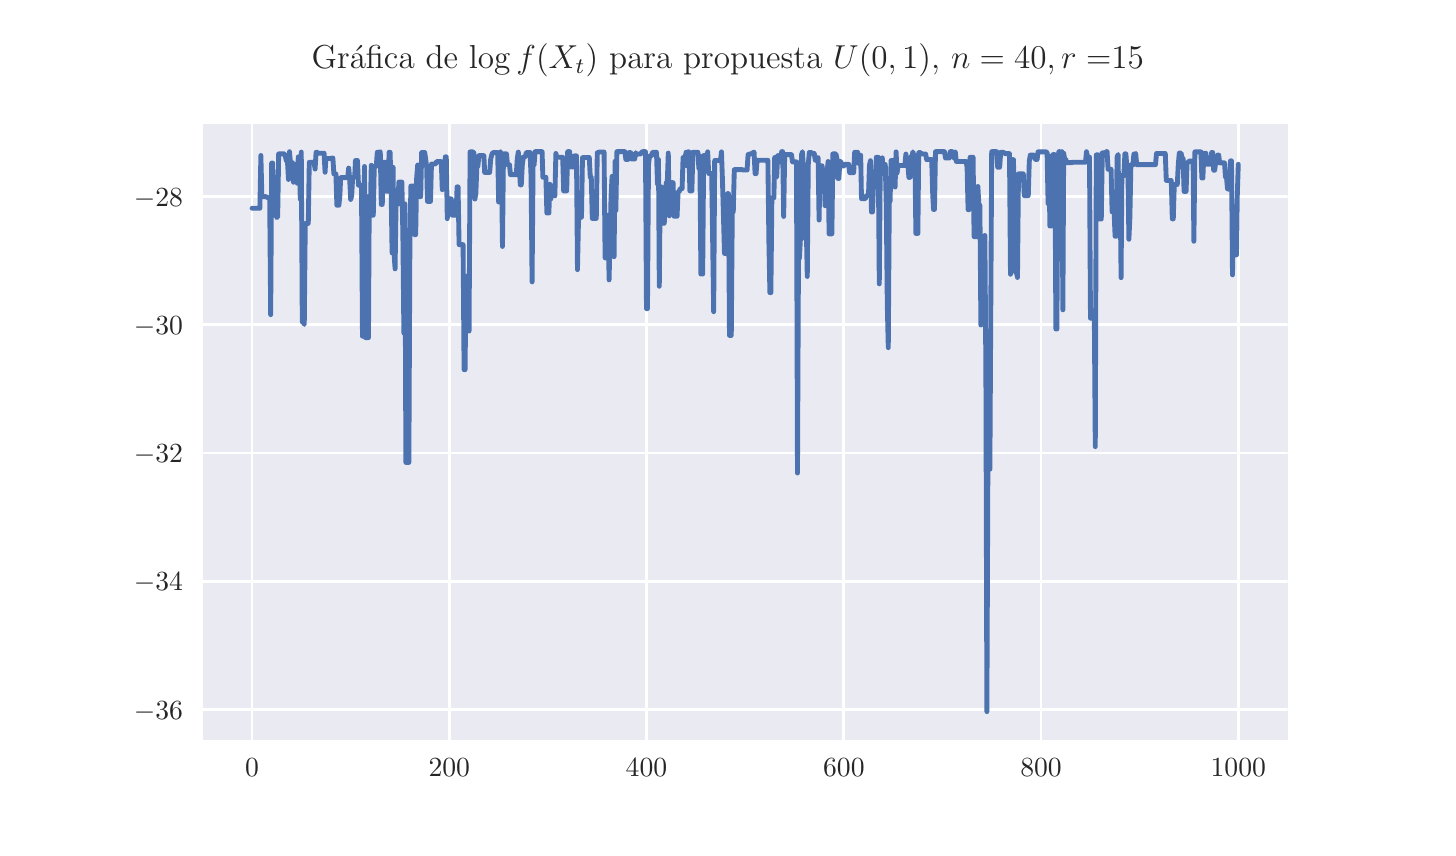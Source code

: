 \begingroup%
\makeatletter%
\begin{pgfpicture}%
\pgfpathrectangle{\pgfpointorigin}{\pgfqpoint{7.0in}{4.0in}}%
\pgfusepath{use as bounding box, clip}%
\begin{pgfscope}%
\pgfsetbuttcap%
\pgfsetmiterjoin%
\definecolor{currentfill}{rgb}{1.0,1.0,1.0}%
\pgfsetfillcolor{currentfill}%
\pgfsetlinewidth{0.0pt}%
\definecolor{currentstroke}{rgb}{1.0,1.0,1.0}%
\pgfsetstrokecolor{currentstroke}%
\pgfsetdash{}{0pt}%
\pgfpathmoveto{\pgfqpoint{0.0in}{0.0in}}%
\pgfpathlineto{\pgfqpoint{7.0in}{0.0in}}%
\pgfpathlineto{\pgfqpoint{7.0in}{4.0in}}%
\pgfpathlineto{\pgfqpoint{0.0in}{4.0in}}%
\pgfpathlineto{\pgfqpoint{0.0in}{0.0in}}%
\pgfpathclose%
\pgfusepath{fill}%
\end{pgfscope}%
\begin{pgfscope}%
\pgfsetbuttcap%
\pgfsetmiterjoin%
\definecolor{currentfill}{rgb}{0.918,0.918,0.949}%
\pgfsetfillcolor{currentfill}%
\pgfsetlinewidth{0.0pt}%
\definecolor{currentstroke}{rgb}{0.0,0.0,0.0}%
\pgfsetstrokecolor{currentstroke}%
\pgfsetstrokeopacity{0.0}%
\pgfsetdash{}{0pt}%
\pgfpathmoveto{\pgfqpoint{0.875in}{0.44in}}%
\pgfpathlineto{\pgfqpoint{6.3in}{0.44in}}%
\pgfpathlineto{\pgfqpoint{6.3in}{3.52in}}%
\pgfpathlineto{\pgfqpoint{0.875in}{3.52in}}%
\pgfpathlineto{\pgfqpoint{0.875in}{0.44in}}%
\pgfpathclose%
\pgfusepath{fill}%
\end{pgfscope}%
\begin{pgfscope}%
\pgfpathrectangle{\pgfqpoint{0.875in}{0.44in}}{\pgfqpoint{5.425in}{3.08in}}%
\pgfusepath{clip}%
\pgfsetroundcap%
\pgfsetroundjoin%
\pgfsetlinewidth{1.004pt}%
\definecolor{currentstroke}{rgb}{1.0,1.0,1.0}%
\pgfsetstrokecolor{currentstroke}%
\pgfsetdash{}{0pt}%
\pgfpathmoveto{\pgfqpoint{1.122in}{0.44in}}%
\pgfpathlineto{\pgfqpoint{1.122in}{3.52in}}%
\pgfusepath{stroke}%
\end{pgfscope}%
\begin{pgfscope}%
\definecolor{textcolor}{rgb}{0.15,0.15,0.15}%
\pgfsetstrokecolor{textcolor}%
\pgfsetfillcolor{textcolor}%
\pgftext[x=1.122in,y=0.343in,,top]{\color{textcolor}\rmfamily\fontsize{10.0}{12.0}\selectfont \(\displaystyle {0}\)}%
\end{pgfscope}%
\begin{pgfscope}%
\pgfpathrectangle{\pgfqpoint{0.875in}{0.44in}}{\pgfqpoint{5.425in}{3.08in}}%
\pgfusepath{clip}%
\pgfsetroundcap%
\pgfsetroundjoin%
\pgfsetlinewidth{1.004pt}%
\definecolor{currentstroke}{rgb}{1.0,1.0,1.0}%
\pgfsetstrokecolor{currentstroke}%
\pgfsetdash{}{0pt}%
\pgfpathmoveto{\pgfqpoint{2.108in}{0.44in}}%
\pgfpathlineto{\pgfqpoint{2.108in}{3.52in}}%
\pgfusepath{stroke}%
\end{pgfscope}%
\begin{pgfscope}%
\definecolor{textcolor}{rgb}{0.15,0.15,0.15}%
\pgfsetstrokecolor{textcolor}%
\pgfsetfillcolor{textcolor}%
\pgftext[x=2.108in,y=0.343in,,top]{\color{textcolor}\rmfamily\fontsize{10.0}{12.0}\selectfont \(\displaystyle {200}\)}%
\end{pgfscope}%
\begin{pgfscope}%
\pgfpathrectangle{\pgfqpoint{0.875in}{0.44in}}{\pgfqpoint{5.425in}{3.08in}}%
\pgfusepath{clip}%
\pgfsetroundcap%
\pgfsetroundjoin%
\pgfsetlinewidth{1.004pt}%
\definecolor{currentstroke}{rgb}{1.0,1.0,1.0}%
\pgfsetstrokecolor{currentstroke}%
\pgfsetdash{}{0pt}%
\pgfpathmoveto{\pgfqpoint{3.094in}{0.44in}}%
\pgfpathlineto{\pgfqpoint{3.094in}{3.52in}}%
\pgfusepath{stroke}%
\end{pgfscope}%
\begin{pgfscope}%
\definecolor{textcolor}{rgb}{0.15,0.15,0.15}%
\pgfsetstrokecolor{textcolor}%
\pgfsetfillcolor{textcolor}%
\pgftext[x=3.094in,y=0.343in,,top]{\color{textcolor}\rmfamily\fontsize{10.0}{12.0}\selectfont \(\displaystyle {400}\)}%
\end{pgfscope}%
\begin{pgfscope}%
\pgfpathrectangle{\pgfqpoint{0.875in}{0.44in}}{\pgfqpoint{5.425in}{3.08in}}%
\pgfusepath{clip}%
\pgfsetroundcap%
\pgfsetroundjoin%
\pgfsetlinewidth{1.004pt}%
\definecolor{currentstroke}{rgb}{1.0,1.0,1.0}%
\pgfsetstrokecolor{currentstroke}%
\pgfsetdash{}{0pt}%
\pgfpathmoveto{\pgfqpoint{4.081in}{0.44in}}%
\pgfpathlineto{\pgfqpoint{4.081in}{3.52in}}%
\pgfusepath{stroke}%
\end{pgfscope}%
\begin{pgfscope}%
\definecolor{textcolor}{rgb}{0.15,0.15,0.15}%
\pgfsetstrokecolor{textcolor}%
\pgfsetfillcolor{textcolor}%
\pgftext[x=4.081in,y=0.343in,,top]{\color{textcolor}\rmfamily\fontsize{10.0}{12.0}\selectfont \(\displaystyle {600}\)}%
\end{pgfscope}%
\begin{pgfscope}%
\pgfpathrectangle{\pgfqpoint{0.875in}{0.44in}}{\pgfqpoint{5.425in}{3.08in}}%
\pgfusepath{clip}%
\pgfsetroundcap%
\pgfsetroundjoin%
\pgfsetlinewidth{1.004pt}%
\definecolor{currentstroke}{rgb}{1.0,1.0,1.0}%
\pgfsetstrokecolor{currentstroke}%
\pgfsetdash{}{0pt}%
\pgfpathmoveto{\pgfqpoint{5.067in}{0.44in}}%
\pgfpathlineto{\pgfqpoint{5.067in}{3.52in}}%
\pgfusepath{stroke}%
\end{pgfscope}%
\begin{pgfscope}%
\definecolor{textcolor}{rgb}{0.15,0.15,0.15}%
\pgfsetstrokecolor{textcolor}%
\pgfsetfillcolor{textcolor}%
\pgftext[x=5.067in,y=0.343in,,top]{\color{textcolor}\rmfamily\fontsize{10.0}{12.0}\selectfont \(\displaystyle {800}\)}%
\end{pgfscope}%
\begin{pgfscope}%
\pgfpathrectangle{\pgfqpoint{0.875in}{0.44in}}{\pgfqpoint{5.425in}{3.08in}}%
\pgfusepath{clip}%
\pgfsetroundcap%
\pgfsetroundjoin%
\pgfsetlinewidth{1.004pt}%
\definecolor{currentstroke}{rgb}{1.0,1.0,1.0}%
\pgfsetstrokecolor{currentstroke}%
\pgfsetdash{}{0pt}%
\pgfpathmoveto{\pgfqpoint{6.053in}{0.44in}}%
\pgfpathlineto{\pgfqpoint{6.053in}{3.52in}}%
\pgfusepath{stroke}%
\end{pgfscope}%
\begin{pgfscope}%
\definecolor{textcolor}{rgb}{0.15,0.15,0.15}%
\pgfsetstrokecolor{textcolor}%
\pgfsetfillcolor{textcolor}%
\pgftext[x=6.053in,y=0.343in,,top]{\color{textcolor}\rmfamily\fontsize{10.0}{12.0}\selectfont \(\displaystyle {1000}\)}%
\end{pgfscope}%
\begin{pgfscope}%
\pgfpathrectangle{\pgfqpoint{0.875in}{0.44in}}{\pgfqpoint{5.425in}{3.08in}}%
\pgfusepath{clip}%
\pgfsetroundcap%
\pgfsetroundjoin%
\pgfsetlinewidth{1.004pt}%
\definecolor{currentstroke}{rgb}{1.0,1.0,1.0}%
\pgfsetstrokecolor{currentstroke}%
\pgfsetdash{}{0pt}%
\pgfpathmoveto{\pgfqpoint{0.875in}{0.591in}}%
\pgfpathlineto{\pgfqpoint{6.3in}{0.591in}}%
\pgfusepath{stroke}%
\end{pgfscope}%
\begin{pgfscope}%
\definecolor{textcolor}{rgb}{0.15,0.15,0.15}%
\pgfsetstrokecolor{textcolor}%
\pgfsetfillcolor{textcolor}%
\pgftext[x=0.531in, y=0.542in, left, base]{\color{textcolor}\rmfamily\fontsize{10.0}{12.0}\selectfont \(\displaystyle {\ensuremath{-}36}\)}%
\end{pgfscope}%
\begin{pgfscope}%
\pgfpathrectangle{\pgfqpoint{0.875in}{0.44in}}{\pgfqpoint{5.425in}{3.08in}}%
\pgfusepath{clip}%
\pgfsetroundcap%
\pgfsetroundjoin%
\pgfsetlinewidth{1.004pt}%
\definecolor{currentstroke}{rgb}{1.0,1.0,1.0}%
\pgfsetstrokecolor{currentstroke}%
\pgfsetdash{}{0pt}%
\pgfpathmoveto{\pgfqpoint{0.875in}{1.232in}}%
\pgfpathlineto{\pgfqpoint{6.3in}{1.232in}}%
\pgfusepath{stroke}%
\end{pgfscope}%
\begin{pgfscope}%
\definecolor{textcolor}{rgb}{0.15,0.15,0.15}%
\pgfsetstrokecolor{textcolor}%
\pgfsetfillcolor{textcolor}%
\pgftext[x=0.531in, y=1.184in, left, base]{\color{textcolor}\rmfamily\fontsize{10.0}{12.0}\selectfont \(\displaystyle {\ensuremath{-}34}\)}%
\end{pgfscope}%
\begin{pgfscope}%
\pgfpathrectangle{\pgfqpoint{0.875in}{0.44in}}{\pgfqpoint{5.425in}{3.08in}}%
\pgfusepath{clip}%
\pgfsetroundcap%
\pgfsetroundjoin%
\pgfsetlinewidth{1.004pt}%
\definecolor{currentstroke}{rgb}{1.0,1.0,1.0}%
\pgfsetstrokecolor{currentstroke}%
\pgfsetdash{}{0pt}%
\pgfpathmoveto{\pgfqpoint{0.875in}{1.873in}}%
\pgfpathlineto{\pgfqpoint{6.3in}{1.873in}}%
\pgfusepath{stroke}%
\end{pgfscope}%
\begin{pgfscope}%
\definecolor{textcolor}{rgb}{0.15,0.15,0.15}%
\pgfsetstrokecolor{textcolor}%
\pgfsetfillcolor{textcolor}%
\pgftext[x=0.531in, y=1.825in, left, base]{\color{textcolor}\rmfamily\fontsize{10.0}{12.0}\selectfont \(\displaystyle {\ensuremath{-}32}\)}%
\end{pgfscope}%
\begin{pgfscope}%
\pgfpathrectangle{\pgfqpoint{0.875in}{0.44in}}{\pgfqpoint{5.425in}{3.08in}}%
\pgfusepath{clip}%
\pgfsetroundcap%
\pgfsetroundjoin%
\pgfsetlinewidth{1.004pt}%
\definecolor{currentstroke}{rgb}{1.0,1.0,1.0}%
\pgfsetstrokecolor{currentstroke}%
\pgfsetdash{}{0pt}%
\pgfpathmoveto{\pgfqpoint{0.875in}{2.514in}}%
\pgfpathlineto{\pgfqpoint{6.3in}{2.514in}}%
\pgfusepath{stroke}%
\end{pgfscope}%
\begin{pgfscope}%
\definecolor{textcolor}{rgb}{0.15,0.15,0.15}%
\pgfsetstrokecolor{textcolor}%
\pgfsetfillcolor{textcolor}%
\pgftext[x=0.531in, y=2.466in, left, base]{\color{textcolor}\rmfamily\fontsize{10.0}{12.0}\selectfont \(\displaystyle {\ensuremath{-}30}\)}%
\end{pgfscope}%
\begin{pgfscope}%
\pgfpathrectangle{\pgfqpoint{0.875in}{0.44in}}{\pgfqpoint{5.425in}{3.08in}}%
\pgfusepath{clip}%
\pgfsetroundcap%
\pgfsetroundjoin%
\pgfsetlinewidth{1.004pt}%
\definecolor{currentstroke}{rgb}{1.0,1.0,1.0}%
\pgfsetstrokecolor{currentstroke}%
\pgfsetdash{}{0pt}%
\pgfpathmoveto{\pgfqpoint{0.875in}{3.156in}}%
\pgfpathlineto{\pgfqpoint{6.3in}{3.156in}}%
\pgfusepath{stroke}%
\end{pgfscope}%
\begin{pgfscope}%
\definecolor{textcolor}{rgb}{0.15,0.15,0.15}%
\pgfsetstrokecolor{textcolor}%
\pgfsetfillcolor{textcolor}%
\pgftext[x=0.531in, y=3.107in, left, base]{\color{textcolor}\rmfamily\fontsize{10.0}{12.0}\selectfont \(\displaystyle {\ensuremath{-}28}\)}%
\end{pgfscope}%
\begin{pgfscope}%
\pgfpathrectangle{\pgfqpoint{0.875in}{0.44in}}{\pgfqpoint{5.425in}{3.08in}}%
\pgfusepath{clip}%
\pgfsetroundcap%
\pgfsetroundjoin%
\pgfsetlinewidth{1.757pt}%
\definecolor{currentstroke}{rgb}{0.298,0.447,0.69}%
\pgfsetstrokecolor{currentstroke}%
\pgfsetdash{}{0pt}%
\pgfpathmoveto{\pgfqpoint{1.122in}{3.097in}}%
\pgfpathlineto{\pgfqpoint{1.161in}{3.097in}}%
\pgfpathlineto{\pgfqpoint{1.166in}{3.361in}}%
\pgfpathlineto{\pgfqpoint{1.171in}{3.155in}}%
\pgfpathlineto{\pgfqpoint{1.191in}{3.155in}}%
\pgfpathlineto{\pgfqpoint{1.196in}{3.152in}}%
\pgfpathlineto{\pgfqpoint{1.2in}{3.152in}}%
\pgfpathlineto{\pgfqpoint{1.205in}{3.147in}}%
\pgfpathlineto{\pgfqpoint{1.21in}{3.147in}}%
\pgfpathlineto{\pgfqpoint{1.215in}{2.565in}}%
\pgfpathlineto{\pgfqpoint{1.22in}{3.323in}}%
\pgfpathlineto{\pgfqpoint{1.225in}{3.323in}}%
\pgfpathlineto{\pgfqpoint{1.23in}{3.1in}}%
\pgfpathlineto{\pgfqpoint{1.235in}{3.252in}}%
\pgfpathlineto{\pgfqpoint{1.24in}{3.195in}}%
\pgfpathlineto{\pgfqpoint{1.245in}{3.051in}}%
\pgfpathlineto{\pgfqpoint{1.25in}{3.053in}}%
\pgfpathlineto{\pgfqpoint{1.255in}{3.369in}}%
\pgfpathlineto{\pgfqpoint{1.284in}{3.369in}}%
\pgfpathlineto{\pgfqpoint{1.289in}{3.353in}}%
\pgfpathlineto{\pgfqpoint{1.294in}{3.332in}}%
\pgfpathlineto{\pgfqpoint{1.299in}{3.332in}}%
\pgfpathlineto{\pgfqpoint{1.304in}{3.241in}}%
\pgfpathlineto{\pgfqpoint{1.309in}{3.38in}}%
\pgfpathlineto{\pgfqpoint{1.314in}{3.325in}}%
\pgfpathlineto{\pgfqpoint{1.324in}{3.325in}}%
\pgfpathlineto{\pgfqpoint{1.329in}{3.227in}}%
\pgfpathlineto{\pgfqpoint{1.334in}{3.316in}}%
\pgfpathlineto{\pgfqpoint{1.339in}{3.316in}}%
\pgfpathlineto{\pgfqpoint{1.344in}{3.259in}}%
\pgfpathlineto{\pgfqpoint{1.348in}{3.222in}}%
\pgfpathlineto{\pgfqpoint{1.353in}{3.354in}}%
\pgfpathlineto{\pgfqpoint{1.358in}{3.354in}}%
\pgfpathlineto{\pgfqpoint{1.363in}{3.142in}}%
\pgfpathlineto{\pgfqpoint{1.368in}{3.378in}}%
\pgfpathlineto{\pgfqpoint{1.373in}{2.529in}}%
\pgfpathlineto{\pgfqpoint{1.378in}{2.529in}}%
\pgfpathlineto{\pgfqpoint{1.383in}{2.516in}}%
\pgfpathlineto{\pgfqpoint{1.388in}{3.021in}}%
\pgfpathlineto{\pgfqpoint{1.403in}{3.021in}}%
\pgfpathlineto{\pgfqpoint{1.408in}{3.327in}}%
\pgfpathlineto{\pgfqpoint{1.432in}{3.327in}}%
\pgfpathlineto{\pgfqpoint{1.437in}{3.293in}}%
\pgfpathlineto{\pgfqpoint{1.442in}{3.377in}}%
\pgfpathlineto{\pgfqpoint{1.447in}{3.377in}}%
\pgfpathlineto{\pgfqpoint{1.452in}{3.372in}}%
\pgfpathlineto{\pgfqpoint{1.482in}{3.372in}}%
\pgfpathlineto{\pgfqpoint{1.487in}{3.277in}}%
\pgfpathlineto{\pgfqpoint{1.491in}{3.346in}}%
\pgfpathlineto{\pgfqpoint{1.516in}{3.346in}}%
\pgfpathlineto{\pgfqpoint{1.521in}{3.348in}}%
\pgfpathlineto{\pgfqpoint{1.526in}{3.348in}}%
\pgfpathlineto{\pgfqpoint{1.531in}{3.269in}}%
\pgfpathlineto{\pgfqpoint{1.541in}{3.269in}}%
\pgfpathlineto{\pgfqpoint{1.546in}{3.112in}}%
\pgfpathlineto{\pgfqpoint{1.556in}{3.112in}}%
\pgfpathlineto{\pgfqpoint{1.561in}{3.161in}}%
\pgfpathlineto{\pgfqpoint{1.565in}{3.25in}}%
\pgfpathlineto{\pgfqpoint{1.6in}{3.25in}}%
\pgfpathlineto{\pgfqpoint{1.605in}{3.298in}}%
\pgfpathlineto{\pgfqpoint{1.61in}{3.243in}}%
\pgfpathlineto{\pgfqpoint{1.615in}{3.141in}}%
\pgfpathlineto{\pgfqpoint{1.62in}{3.159in}}%
\pgfpathlineto{\pgfqpoint{1.625in}{3.252in}}%
\pgfpathlineto{\pgfqpoint{1.635in}{3.252in}}%
\pgfpathlineto{\pgfqpoint{1.639in}{3.336in}}%
\pgfpathlineto{\pgfqpoint{1.649in}{3.336in}}%
\pgfpathlineto{\pgfqpoint{1.654in}{3.212in}}%
\pgfpathlineto{\pgfqpoint{1.669in}{3.212in}}%
\pgfpathlineto{\pgfqpoint{1.674in}{2.457in}}%
\pgfpathlineto{\pgfqpoint{1.679in}{2.457in}}%
\pgfpathlineto{\pgfqpoint{1.684in}{3.306in}}%
\pgfpathlineto{\pgfqpoint{1.689in}{2.45in}}%
\pgfpathlineto{\pgfqpoint{1.704in}{2.45in}}%
\pgfpathlineto{\pgfqpoint{1.708in}{3.158in}}%
\pgfpathlineto{\pgfqpoint{1.713in}{3.069in}}%
\pgfpathlineto{\pgfqpoint{1.718in}{3.312in}}%
\pgfpathlineto{\pgfqpoint{1.723in}{3.062in}}%
\pgfpathlineto{\pgfqpoint{1.728in}{3.062in}}%
\pgfpathlineto{\pgfqpoint{1.733in}{3.307in}}%
\pgfpathlineto{\pgfqpoint{1.743in}{3.307in}}%
\pgfpathlineto{\pgfqpoint{1.748in}{3.377in}}%
\pgfpathlineto{\pgfqpoint{1.758in}{3.377in}}%
\pgfpathlineto{\pgfqpoint{1.763in}{3.38in}}%
\pgfpathlineto{\pgfqpoint{1.768in}{3.116in}}%
\pgfpathlineto{\pgfqpoint{1.773in}{3.116in}}%
\pgfpathlineto{\pgfqpoint{1.778in}{3.327in}}%
\pgfpathlineto{\pgfqpoint{1.787in}{3.327in}}%
\pgfpathlineto{\pgfqpoint{1.792in}{3.182in}}%
\pgfpathlineto{\pgfqpoint{1.802in}{3.182in}}%
\pgfpathlineto{\pgfqpoint{1.807in}{3.377in}}%
\pgfpathlineto{\pgfqpoint{1.812in}{3.377in}}%
\pgfpathlineto{\pgfqpoint{1.817in}{3.21in}}%
\pgfpathlineto{\pgfqpoint{1.822in}{2.874in}}%
\pgfpathlineto{\pgfqpoint{1.827in}{3.302in}}%
\pgfpathlineto{\pgfqpoint{1.832in}{2.868in}}%
\pgfpathlineto{\pgfqpoint{1.837in}{2.794in}}%
\pgfpathlineto{\pgfqpoint{1.842in}{3.117in}}%
\pgfpathlineto{\pgfqpoint{1.851in}{3.117in}}%
\pgfpathlineto{\pgfqpoint{1.856in}{3.228in}}%
\pgfpathlineto{\pgfqpoint{1.871in}{3.228in}}%
\pgfpathlineto{\pgfqpoint{1.876in}{2.96in}}%
\pgfpathlineto{\pgfqpoint{1.881in}{2.473in}}%
\pgfpathlineto{\pgfqpoint{1.886in}{3.119in}}%
\pgfpathlineto{\pgfqpoint{1.891in}{1.826in}}%
\pgfpathlineto{\pgfqpoint{1.906in}{1.826in}}%
\pgfpathlineto{\pgfqpoint{1.911in}{2.908in}}%
\pgfpathlineto{\pgfqpoint{1.916in}{3.208in}}%
\pgfpathlineto{\pgfqpoint{1.93in}{3.208in}}%
\pgfpathlineto{\pgfqpoint{1.935in}{2.965in}}%
\pgfpathlineto{\pgfqpoint{1.94in}{2.965in}}%
\pgfpathlineto{\pgfqpoint{1.945in}{3.25in}}%
\pgfpathlineto{\pgfqpoint{1.95in}{3.313in}}%
\pgfpathlineto{\pgfqpoint{1.955in}{3.313in}}%
\pgfpathlineto{\pgfqpoint{1.96in}{3.155in}}%
\pgfpathlineto{\pgfqpoint{1.965in}{3.155in}}%
\pgfpathlineto{\pgfqpoint{1.97in}{3.376in}}%
\pgfpathlineto{\pgfqpoint{1.985in}{3.376in}}%
\pgfpathlineto{\pgfqpoint{1.99in}{3.343in}}%
\pgfpathlineto{\pgfqpoint{1.995in}{3.302in}}%
\pgfpathlineto{\pgfqpoint{1.999in}{3.131in}}%
\pgfpathlineto{\pgfqpoint{2.014in}{3.131in}}%
\pgfpathlineto{\pgfqpoint{2.019in}{3.318in}}%
\pgfpathlineto{\pgfqpoint{2.039in}{3.318in}}%
\pgfpathlineto{\pgfqpoint{2.044in}{3.33in}}%
\pgfpathlineto{\pgfqpoint{2.068in}{3.33in}}%
\pgfpathlineto{\pgfqpoint{2.073in}{3.19in}}%
\pgfpathlineto{\pgfqpoint{2.078in}{3.264in}}%
\pgfpathlineto{\pgfqpoint{2.083in}{3.264in}}%
\pgfpathlineto{\pgfqpoint{2.088in}{3.354in}}%
\pgfpathlineto{\pgfqpoint{2.093in}{3.354in}}%
\pgfpathlineto{\pgfqpoint{2.098in}{3.045in}}%
\pgfpathlineto{\pgfqpoint{2.103in}{3.144in}}%
\pgfpathlineto{\pgfqpoint{2.118in}{3.144in}}%
\pgfpathlineto{\pgfqpoint{2.123in}{3.062in}}%
\pgfpathlineto{\pgfqpoint{2.142in}{3.062in}}%
\pgfpathlineto{\pgfqpoint{2.147in}{3.204in}}%
\pgfpathlineto{\pgfqpoint{2.152in}{3.204in}}%
\pgfpathlineto{\pgfqpoint{2.157in}{2.915in}}%
\pgfpathlineto{\pgfqpoint{2.177in}{2.915in}}%
\pgfpathlineto{\pgfqpoint{2.182in}{2.29in}}%
\pgfpathlineto{\pgfqpoint{2.187in}{2.29in}}%
\pgfpathlineto{\pgfqpoint{2.192in}{2.757in}}%
\pgfpathlineto{\pgfqpoint{2.197in}{2.757in}}%
\pgfpathlineto{\pgfqpoint{2.202in}{2.571in}}%
\pgfpathlineto{\pgfqpoint{2.207in}{2.483in}}%
\pgfpathlineto{\pgfqpoint{2.212in}{3.379in}}%
\pgfpathlineto{\pgfqpoint{2.226in}{3.379in}}%
\pgfpathlineto{\pgfqpoint{2.231in}{3.374in}}%
\pgfpathlineto{\pgfqpoint{2.236in}{3.143in}}%
\pgfpathlineto{\pgfqpoint{2.241in}{3.172in}}%
\pgfpathlineto{\pgfqpoint{2.246in}{3.307in}}%
\pgfpathlineto{\pgfqpoint{2.251in}{3.307in}}%
\pgfpathlineto{\pgfqpoint{2.256in}{3.36in}}%
\pgfpathlineto{\pgfqpoint{2.281in}{3.36in}}%
\pgfpathlineto{\pgfqpoint{2.285in}{3.276in}}%
\pgfpathlineto{\pgfqpoint{2.31in}{3.276in}}%
\pgfpathlineto{\pgfqpoint{2.315in}{3.342in}}%
\pgfpathlineto{\pgfqpoint{2.32in}{3.363in}}%
\pgfpathlineto{\pgfqpoint{2.325in}{3.375in}}%
\pgfpathlineto{\pgfqpoint{2.35in}{3.375in}}%
\pgfpathlineto{\pgfqpoint{2.355in}{3.128in}}%
\pgfpathlineto{\pgfqpoint{2.359in}{3.373in}}%
\pgfpathlineto{\pgfqpoint{2.364in}{3.38in}}%
\pgfpathlineto{\pgfqpoint{2.369in}{3.299in}}%
\pgfpathlineto{\pgfqpoint{2.374in}{2.906in}}%
\pgfpathlineto{\pgfqpoint{2.379in}{3.369in}}%
\pgfpathlineto{\pgfqpoint{2.394in}{3.369in}}%
\pgfpathlineto{\pgfqpoint{2.399in}{3.315in}}%
\pgfpathlineto{\pgfqpoint{2.409in}{3.315in}}%
\pgfpathlineto{\pgfqpoint{2.414in}{3.265in}}%
\pgfpathlineto{\pgfqpoint{2.443in}{3.265in}}%
\pgfpathlineto{\pgfqpoint{2.448in}{3.345in}}%
\pgfpathlineto{\pgfqpoint{2.453in}{3.378in}}%
\pgfpathlineto{\pgfqpoint{2.458in}{3.314in}}%
\pgfpathlineto{\pgfqpoint{2.463in}{3.214in}}%
\pgfpathlineto{\pgfqpoint{2.468in}{3.214in}}%
\pgfpathlineto{\pgfqpoint{2.473in}{3.312in}}%
\pgfpathlineto{\pgfqpoint{2.478in}{3.353in}}%
\pgfpathlineto{\pgfqpoint{2.488in}{3.353in}}%
\pgfpathlineto{\pgfqpoint{2.493in}{3.376in}}%
\pgfpathlineto{\pgfqpoint{2.512in}{3.376in}}%
\pgfpathlineto{\pgfqpoint{2.517in}{3.253in}}%
\pgfpathlineto{\pgfqpoint{2.522in}{2.729in}}%
\pgfpathlineto{\pgfqpoint{2.527in}{3.314in}}%
\pgfpathlineto{\pgfqpoint{2.532in}{3.314in}}%
\pgfpathlineto{\pgfqpoint{2.537in}{3.38in}}%
\pgfpathlineto{\pgfqpoint{2.572in}{3.38in}}%
\pgfpathlineto{\pgfqpoint{2.576in}{3.252in}}%
\pgfpathlineto{\pgfqpoint{2.591in}{3.252in}}%
\pgfpathlineto{\pgfqpoint{2.596in}{3.073in}}%
\pgfpathlineto{\pgfqpoint{2.606in}{3.073in}}%
\pgfpathlineto{\pgfqpoint{2.611in}{3.217in}}%
\pgfpathlineto{\pgfqpoint{2.616in}{3.144in}}%
\pgfpathlineto{\pgfqpoint{2.621in}{3.179in}}%
\pgfpathlineto{\pgfqpoint{2.631in}{3.179in}}%
\pgfpathlineto{\pgfqpoint{2.636in}{3.159in}}%
\pgfpathlineto{\pgfqpoint{2.641in}{3.371in}}%
\pgfpathlineto{\pgfqpoint{2.646in}{3.352in}}%
\pgfpathlineto{\pgfqpoint{2.675in}{3.352in}}%
\pgfpathlineto{\pgfqpoint{2.68in}{3.184in}}%
\pgfpathlineto{\pgfqpoint{2.695in}{3.184in}}%
\pgfpathlineto{\pgfqpoint{2.7in}{3.38in}}%
\pgfpathlineto{\pgfqpoint{2.71in}{3.38in}}%
\pgfpathlineto{\pgfqpoint{2.715in}{3.304in}}%
\pgfpathlineto{\pgfqpoint{2.729in}{3.304in}}%
\pgfpathlineto{\pgfqpoint{2.734in}{3.359in}}%
\pgfpathlineto{\pgfqpoint{2.744in}{3.359in}}%
\pgfpathlineto{\pgfqpoint{2.749in}{2.79in}}%
\pgfpathlineto{\pgfqpoint{2.754in}{3.036in}}%
\pgfpathlineto{\pgfqpoint{2.759in}{3.052in}}%
\pgfpathlineto{\pgfqpoint{2.769in}{3.052in}}%
\pgfpathlineto{\pgfqpoint{2.774in}{3.35in}}%
\pgfpathlineto{\pgfqpoint{2.808in}{3.351in}}%
\pgfpathlineto{\pgfqpoint{2.813in}{3.252in}}%
\pgfpathlineto{\pgfqpoint{2.818in}{3.252in}}%
\pgfpathlineto{\pgfqpoint{2.823in}{3.046in}}%
\pgfpathlineto{\pgfqpoint{2.843in}{3.046in}}%
\pgfpathlineto{\pgfqpoint{2.848in}{3.375in}}%
\pgfpathlineto{\pgfqpoint{2.853in}{3.375in}}%
\pgfpathlineto{\pgfqpoint{2.858in}{3.378in}}%
\pgfpathlineto{\pgfqpoint{2.882in}{3.378in}}%
\pgfpathlineto{\pgfqpoint{2.887in}{2.849in}}%
\pgfpathlineto{\pgfqpoint{2.897in}{2.849in}}%
\pgfpathlineto{\pgfqpoint{2.902in}{3.062in}}%
\pgfpathlineto{\pgfqpoint{2.907in}{2.739in}}%
\pgfpathlineto{\pgfqpoint{2.917in}{3.159in}}%
\pgfpathlineto{\pgfqpoint{2.922in}{3.257in}}%
\pgfpathlineto{\pgfqpoint{2.927in}{3.254in}}%
\pgfpathlineto{\pgfqpoint{2.932in}{2.855in}}%
\pgfpathlineto{\pgfqpoint{2.937in}{3.332in}}%
\pgfpathlineto{\pgfqpoint{2.941in}{3.086in}}%
\pgfpathlineto{\pgfqpoint{2.946in}{3.38in}}%
\pgfpathlineto{\pgfqpoint{2.986in}{3.38in}}%
\pgfpathlineto{\pgfqpoint{2.991in}{3.341in}}%
\pgfpathlineto{\pgfqpoint{3.001in}{3.341in}}%
\pgfpathlineto{\pgfqpoint{3.006in}{3.375in}}%
\pgfpathlineto{\pgfqpoint{3.015in}{3.375in}}%
\pgfpathlineto{\pgfqpoint{3.02in}{3.343in}}%
\pgfpathlineto{\pgfqpoint{3.035in}{3.343in}}%
\pgfpathlineto{\pgfqpoint{3.04in}{3.375in}}%
\pgfpathlineto{\pgfqpoint{3.045in}{3.365in}}%
\pgfpathlineto{\pgfqpoint{3.05in}{3.368in}}%
\pgfpathlineto{\pgfqpoint{3.065in}{3.368in}}%
\pgfpathlineto{\pgfqpoint{3.07in}{3.377in}}%
\pgfpathlineto{\pgfqpoint{3.075in}{3.38in}}%
\pgfpathlineto{\pgfqpoint{3.089in}{3.38in}}%
\pgfpathlineto{\pgfqpoint{3.094in}{2.595in}}%
\pgfpathlineto{\pgfqpoint{3.099in}{2.595in}}%
\pgfpathlineto{\pgfqpoint{3.104in}{3.311in}}%
\pgfpathlineto{\pgfqpoint{3.109in}{3.358in}}%
\pgfpathlineto{\pgfqpoint{3.119in}{3.358in}}%
\pgfpathlineto{\pgfqpoint{3.124in}{3.377in}}%
\pgfpathlineto{\pgfqpoint{3.144in}{3.377in}}%
\pgfpathlineto{\pgfqpoint{3.149in}{3.218in}}%
\pgfpathlineto{\pgfqpoint{3.154in}{3.341in}}%
\pgfpathlineto{\pgfqpoint{3.158in}{2.707in}}%
\pgfpathlineto{\pgfqpoint{3.163in}{3.204in}}%
\pgfpathlineto{\pgfqpoint{3.168in}{3.204in}}%
\pgfpathlineto{\pgfqpoint{3.173in}{3.022in}}%
\pgfpathlineto{\pgfqpoint{3.183in}{3.022in}}%
\pgfpathlineto{\pgfqpoint{3.188in}{3.175in}}%
\pgfpathlineto{\pgfqpoint{3.193in}{3.225in}}%
\pgfpathlineto{\pgfqpoint{3.198in}{3.225in}}%
\pgfpathlineto{\pgfqpoint{3.203in}{3.373in}}%
\pgfpathlineto{\pgfqpoint{3.208in}{3.059in}}%
\pgfpathlineto{\pgfqpoint{3.213in}{3.225in}}%
\pgfpathlineto{\pgfqpoint{3.227in}{3.225in}}%
\pgfpathlineto{\pgfqpoint{3.232in}{3.057in}}%
\pgfpathlineto{\pgfqpoint{3.247in}{3.057in}}%
\pgfpathlineto{\pgfqpoint{3.252in}{3.178in}}%
\pgfpathlineto{\pgfqpoint{3.257in}{3.178in}}%
\pgfpathlineto{\pgfqpoint{3.262in}{3.195in}}%
\pgfpathlineto{\pgfqpoint{3.272in}{3.195in}}%
\pgfpathlineto{\pgfqpoint{3.277in}{3.351in}}%
\pgfpathlineto{\pgfqpoint{3.287in}{3.351in}}%
\pgfpathlineto{\pgfqpoint{3.292in}{3.377in}}%
\pgfpathlineto{\pgfqpoint{3.297in}{3.309in}}%
\pgfpathlineto{\pgfqpoint{3.301in}{3.379in}}%
\pgfpathlineto{\pgfqpoint{3.306in}{3.379in}}%
\pgfpathlineto{\pgfqpoint{3.311in}{3.184in}}%
\pgfpathlineto{\pgfqpoint{3.321in}{3.184in}}%
\pgfpathlineto{\pgfqpoint{3.326in}{3.377in}}%
\pgfpathlineto{\pgfqpoint{3.351in}{3.377in}}%
\pgfpathlineto{\pgfqpoint{3.356in}{3.296in}}%
\pgfpathlineto{\pgfqpoint{3.361in}{3.358in}}%
\pgfpathlineto{\pgfqpoint{3.366in}{2.768in}}%
\pgfpathlineto{\pgfqpoint{3.375in}{2.768in}}%
\pgfpathlineto{\pgfqpoint{3.38in}{3.361in}}%
\pgfpathlineto{\pgfqpoint{3.395in}{3.361in}}%
\pgfpathlineto{\pgfqpoint{3.4in}{3.379in}}%
\pgfpathlineto{\pgfqpoint{3.405in}{3.271in}}%
\pgfpathlineto{\pgfqpoint{3.42in}{3.271in}}%
\pgfpathlineto{\pgfqpoint{3.43in}{2.58in}}%
\pgfpathlineto{\pgfqpoint{3.435in}{3.336in}}%
\pgfpathlineto{\pgfqpoint{3.464in}{3.336in}}%
\pgfpathlineto{\pgfqpoint{3.469in}{3.379in}}%
\pgfpathlineto{\pgfqpoint{3.474in}{3.234in}}%
\pgfpathlineto{\pgfqpoint{3.484in}{2.871in}}%
\pgfpathlineto{\pgfqpoint{3.494in}{2.871in}}%
\pgfpathlineto{\pgfqpoint{3.499in}{3.17in}}%
\pgfpathlineto{\pgfqpoint{3.504in}{3.17in}}%
\pgfpathlineto{\pgfqpoint{3.509in}{2.461in}}%
\pgfpathlineto{\pgfqpoint{3.518in}{2.461in}}%
\pgfpathlineto{\pgfqpoint{3.523in}{3.079in}}%
\pgfpathlineto{\pgfqpoint{3.528in}{3.079in}}%
\pgfpathlineto{\pgfqpoint{3.533in}{3.29in}}%
\pgfpathlineto{\pgfqpoint{3.573in}{3.29in}}%
\pgfpathlineto{\pgfqpoint{3.578in}{3.288in}}%
\pgfpathlineto{\pgfqpoint{3.597in}{3.288in}}%
\pgfpathlineto{\pgfqpoint{3.602in}{3.366in}}%
\pgfpathlineto{\pgfqpoint{3.607in}{3.366in}}%
\pgfpathlineto{\pgfqpoint{3.612in}{3.369in}}%
\pgfpathlineto{\pgfqpoint{3.622in}{3.369in}}%
\pgfpathlineto{\pgfqpoint{3.627in}{3.377in}}%
\pgfpathlineto{\pgfqpoint{3.632in}{3.377in}}%
\pgfpathlineto{\pgfqpoint{3.637in}{3.27in}}%
\pgfpathlineto{\pgfqpoint{3.642in}{3.27in}}%
\pgfpathlineto{\pgfqpoint{3.647in}{3.337in}}%
\pgfpathlineto{\pgfqpoint{3.701in}{3.337in}}%
\pgfpathlineto{\pgfqpoint{3.706in}{2.933in}}%
\pgfpathlineto{\pgfqpoint{3.711in}{2.675in}}%
\pgfpathlineto{\pgfqpoint{3.716in}{2.675in}}%
\pgfpathlineto{\pgfqpoint{3.721in}{3.149in}}%
\pgfpathlineto{\pgfqpoint{3.731in}{3.149in}}%
\pgfpathlineto{\pgfqpoint{3.735in}{3.351in}}%
\pgfpathlineto{\pgfqpoint{3.74in}{3.259in}}%
\pgfpathlineto{\pgfqpoint{3.745in}{3.253in}}%
\pgfpathlineto{\pgfqpoint{3.75in}{3.36in}}%
\pgfpathlineto{\pgfqpoint{3.755in}{3.36in}}%
\pgfpathlineto{\pgfqpoint{3.76in}{3.328in}}%
\pgfpathlineto{\pgfqpoint{3.765in}{3.328in}}%
\pgfpathlineto{\pgfqpoint{3.77in}{3.38in}}%
\pgfpathlineto{\pgfqpoint{3.775in}{3.38in}}%
\pgfpathlineto{\pgfqpoint{3.78in}{3.056in}}%
\pgfpathlineto{\pgfqpoint{3.785in}{3.365in}}%
\pgfpathlineto{\pgfqpoint{3.819in}{3.365in}}%
\pgfpathlineto{\pgfqpoint{3.824in}{3.329in}}%
\pgfpathlineto{\pgfqpoint{3.844in}{3.329in}}%
\pgfpathlineto{\pgfqpoint{3.849in}{1.773in}}%
\pgfpathlineto{\pgfqpoint{3.854in}{2.847in}}%
\pgfpathlineto{\pgfqpoint{3.859in}{2.847in}}%
\pgfpathlineto{\pgfqpoint{3.864in}{2.952in}}%
\pgfpathlineto{\pgfqpoint{3.869in}{3.364in}}%
\pgfpathlineto{\pgfqpoint{3.874in}{3.38in}}%
\pgfpathlineto{\pgfqpoint{3.878in}{3.309in}}%
\pgfpathlineto{\pgfqpoint{3.883in}{3.309in}}%
\pgfpathlineto{\pgfqpoint{3.888in}{2.945in}}%
\pgfpathlineto{\pgfqpoint{3.893in}{3.002in}}%
\pgfpathlineto{\pgfqpoint{3.898in}{2.756in}}%
\pgfpathlineto{\pgfqpoint{3.903in}{3.316in}}%
\pgfpathlineto{\pgfqpoint{3.908in}{3.376in}}%
\pgfpathlineto{\pgfqpoint{3.918in}{3.376in}}%
\pgfpathlineto{\pgfqpoint{3.923in}{3.371in}}%
\pgfpathlineto{\pgfqpoint{3.933in}{3.371in}}%
\pgfpathlineto{\pgfqpoint{3.938in}{3.337in}}%
\pgfpathlineto{\pgfqpoint{3.948in}{3.337in}}%
\pgfpathlineto{\pgfqpoint{3.952in}{3.35in}}%
\pgfpathlineto{\pgfqpoint{3.957in}{3.038in}}%
\pgfpathlineto{\pgfqpoint{3.962in}{3.309in}}%
\pgfpathlineto{\pgfqpoint{3.972in}{3.309in}}%
\pgfpathlineto{\pgfqpoint{3.977in}{3.269in}}%
\pgfpathlineto{\pgfqpoint{3.982in}{3.269in}}%
\pgfpathlineto{\pgfqpoint{3.987in}{3.11in}}%
\pgfpathlineto{\pgfqpoint{3.992in}{3.11in}}%
\pgfpathlineto{\pgfqpoint{3.997in}{3.276in}}%
\pgfpathlineto{\pgfqpoint{4.002in}{3.331in}}%
\pgfpathlineto{\pgfqpoint{4.007in}{2.969in}}%
\pgfpathlineto{\pgfqpoint{4.021in}{2.969in}}%
\pgfpathlineto{\pgfqpoint{4.026in}{3.369in}}%
\pgfpathlineto{\pgfqpoint{4.041in}{3.369in}}%
\pgfpathlineto{\pgfqpoint{4.046in}{3.347in}}%
\pgfpathlineto{\pgfqpoint{4.051in}{3.246in}}%
\pgfpathlineto{\pgfqpoint{4.056in}{3.246in}}%
\pgfpathlineto{\pgfqpoint{4.061in}{3.331in}}%
\pgfpathlineto{\pgfqpoint{4.066in}{3.331in}}%
\pgfpathlineto{\pgfqpoint{4.071in}{3.308in}}%
\pgfpathlineto{\pgfqpoint{4.081in}{3.308in}}%
\pgfpathlineto{\pgfqpoint{4.086in}{3.317in}}%
\pgfpathlineto{\pgfqpoint{4.105in}{3.317in}}%
\pgfpathlineto{\pgfqpoint{4.11in}{3.275in}}%
\pgfpathlineto{\pgfqpoint{4.13in}{3.275in}}%
\pgfpathlineto{\pgfqpoint{4.135in}{3.377in}}%
\pgfpathlineto{\pgfqpoint{4.15in}{3.377in}}%
\pgfpathlineto{\pgfqpoint{4.155in}{3.321in}}%
\pgfpathlineto{\pgfqpoint{4.16in}{3.321in}}%
\pgfpathlineto{\pgfqpoint{4.165in}{3.362in}}%
\pgfpathlineto{\pgfqpoint{4.169in}{3.145in}}%
\pgfpathlineto{\pgfqpoint{4.189in}{3.145in}}%
\pgfpathlineto{\pgfqpoint{4.194in}{3.162in}}%
\pgfpathlineto{\pgfqpoint{4.204in}{3.162in}}%
\pgfpathlineto{\pgfqpoint{4.209in}{3.313in}}%
\pgfpathlineto{\pgfqpoint{4.214in}{3.335in}}%
\pgfpathlineto{\pgfqpoint{4.219in}{3.078in}}%
\pgfpathlineto{\pgfqpoint{4.224in}{3.078in}}%
\pgfpathlineto{\pgfqpoint{4.229in}{3.214in}}%
\pgfpathlineto{\pgfqpoint{4.239in}{3.214in}}%
\pgfpathlineto{\pgfqpoint{4.243in}{3.352in}}%
\pgfpathlineto{\pgfqpoint{4.253in}{3.352in}}%
\pgfpathlineto{\pgfqpoint{4.258in}{2.719in}}%
\pgfpathlineto{\pgfqpoint{4.263in}{3.313in}}%
\pgfpathlineto{\pgfqpoint{4.268in}{3.313in}}%
\pgfpathlineto{\pgfqpoint{4.273in}{3.349in}}%
\pgfpathlineto{\pgfqpoint{4.278in}{3.27in}}%
\pgfpathlineto{\pgfqpoint{4.283in}{3.27in}}%
\pgfpathlineto{\pgfqpoint{4.288in}{3.316in}}%
\pgfpathlineto{\pgfqpoint{4.293in}{3.109in}}%
\pgfpathlineto{\pgfqpoint{4.298in}{2.617in}}%
\pgfpathlineto{\pgfqpoint{4.303in}{2.4in}}%
\pgfpathlineto{\pgfqpoint{4.308in}{3.132in}}%
\pgfpathlineto{\pgfqpoint{4.312in}{3.132in}}%
\pgfpathlineto{\pgfqpoint{4.317in}{3.336in}}%
\pgfpathlineto{\pgfqpoint{4.332in}{3.336in}}%
\pgfpathlineto{\pgfqpoint{4.337in}{3.203in}}%
\pgfpathlineto{\pgfqpoint{4.342in}{3.379in}}%
\pgfpathlineto{\pgfqpoint{4.347in}{3.274in}}%
\pgfpathlineto{\pgfqpoint{4.352in}{3.311in}}%
\pgfpathlineto{\pgfqpoint{4.386in}{3.311in}}%
\pgfpathlineto{\pgfqpoint{4.391in}{3.368in}}%
\pgfpathlineto{\pgfqpoint{4.396in}{3.316in}}%
\pgfpathlineto{\pgfqpoint{4.401in}{3.316in}}%
\pgfpathlineto{\pgfqpoint{4.406in}{3.251in}}%
\pgfpathlineto{\pgfqpoint{4.411in}{3.251in}}%
\pgfpathlineto{\pgfqpoint{4.416in}{3.355in}}%
\pgfpathlineto{\pgfqpoint{4.421in}{3.355in}}%
\pgfpathlineto{\pgfqpoint{4.426in}{3.379in}}%
\pgfpathlineto{\pgfqpoint{4.431in}{3.358in}}%
\pgfpathlineto{\pgfqpoint{4.436in}{3.358in}}%
\pgfpathlineto{\pgfqpoint{4.441in}{2.971in}}%
\pgfpathlineto{\pgfqpoint{4.451in}{2.971in}}%
\pgfpathlineto{\pgfqpoint{4.455in}{3.375in}}%
\pgfpathlineto{\pgfqpoint{4.465in}{3.375in}}%
\pgfpathlineto{\pgfqpoint{4.47in}{3.368in}}%
\pgfpathlineto{\pgfqpoint{4.49in}{3.368in}}%
\pgfpathlineto{\pgfqpoint{4.495in}{3.34in}}%
\pgfpathlineto{\pgfqpoint{4.5in}{3.341in}}%
\pgfpathlineto{\pgfqpoint{4.52in}{3.341in}}%
\pgfpathlineto{\pgfqpoint{4.525in}{3.172in}}%
\pgfpathlineto{\pgfqpoint{4.529in}{3.091in}}%
\pgfpathlineto{\pgfqpoint{4.534in}{3.091in}}%
\pgfpathlineto{\pgfqpoint{4.539in}{3.38in}}%
\pgfpathlineto{\pgfqpoint{4.584in}{3.38in}}%
\pgfpathlineto{\pgfqpoint{4.589in}{3.348in}}%
\pgfpathlineto{\pgfqpoint{4.608in}{3.348in}}%
\pgfpathlineto{\pgfqpoint{4.613in}{3.38in}}%
\pgfpathlineto{\pgfqpoint{4.623in}{3.38in}}%
\pgfpathlineto{\pgfqpoint{4.628in}{3.349in}}%
\pgfpathlineto{\pgfqpoint{4.633in}{3.374in}}%
\pgfpathlineto{\pgfqpoint{4.638in}{3.379in}}%
\pgfpathlineto{\pgfqpoint{4.643in}{3.331in}}%
\pgfpathlineto{\pgfqpoint{4.692in}{3.331in}}%
\pgfpathlineto{\pgfqpoint{4.697in}{3.301in}}%
\pgfpathlineto{\pgfqpoint{4.702in}{3.09in}}%
\pgfpathlineto{\pgfqpoint{4.707in}{3.09in}}%
\pgfpathlineto{\pgfqpoint{4.712in}{3.352in}}%
\pgfpathlineto{\pgfqpoint{4.727in}{3.352in}}%
\pgfpathlineto{\pgfqpoint{4.732in}{2.955in}}%
\pgfpathlineto{\pgfqpoint{4.746in}{2.955in}}%
\pgfpathlineto{\pgfqpoint{4.751in}{3.206in}}%
\pgfpathlineto{\pgfqpoint{4.756in}{3.112in}}%
\pgfpathlineto{\pgfqpoint{4.761in}{3.112in}}%
\pgfpathlineto{\pgfqpoint{4.766in}{2.513in}}%
\pgfpathlineto{\pgfqpoint{4.776in}{2.914in}}%
\pgfpathlineto{\pgfqpoint{4.781in}{2.914in}}%
\pgfpathlineto{\pgfqpoint{4.786in}{2.961in}}%
\pgfpathlineto{\pgfqpoint{4.791in}{2.275in}}%
\pgfpathlineto{\pgfqpoint{4.796in}{0.58in}}%
\pgfpathlineto{\pgfqpoint{4.801in}{1.792in}}%
\pgfpathlineto{\pgfqpoint{4.811in}{1.792in}}%
\pgfpathlineto{\pgfqpoint{4.82in}{3.38in}}%
\pgfpathlineto{\pgfqpoint{4.845in}{3.38in}}%
\pgfpathlineto{\pgfqpoint{4.85in}{3.302in}}%
\pgfpathlineto{\pgfqpoint{4.86in}{3.302in}}%
\pgfpathlineto{\pgfqpoint{4.865in}{3.377in}}%
\pgfpathlineto{\pgfqpoint{4.88in}{3.377in}}%
\pgfpathlineto{\pgfqpoint{4.885in}{3.37in}}%
\pgfpathlineto{\pgfqpoint{4.909in}{3.37in}}%
\pgfpathlineto{\pgfqpoint{4.914in}{2.767in}}%
\pgfpathlineto{\pgfqpoint{4.919in}{2.897in}}%
\pgfpathlineto{\pgfqpoint{4.924in}{3.34in}}%
\pgfpathlineto{\pgfqpoint{4.929in}{3.34in}}%
\pgfpathlineto{\pgfqpoint{4.934in}{3.014in}}%
\pgfpathlineto{\pgfqpoint{4.939in}{2.777in}}%
\pgfpathlineto{\pgfqpoint{4.944in}{2.777in}}%
\pgfpathlineto{\pgfqpoint{4.949in}{2.751in}}%
\pgfpathlineto{\pgfqpoint{4.954in}{3.269in}}%
\pgfpathlineto{\pgfqpoint{4.978in}{3.269in}}%
\pgfpathlineto{\pgfqpoint{4.983in}{3.16in}}%
\pgfpathlineto{\pgfqpoint{5.003in}{3.16in}}%
\pgfpathlineto{\pgfqpoint{5.008in}{3.332in}}%
\pgfpathlineto{\pgfqpoint{5.013in}{3.363in}}%
\pgfpathlineto{\pgfqpoint{5.033in}{3.363in}}%
\pgfpathlineto{\pgfqpoint{5.037in}{3.341in}}%
\pgfpathlineto{\pgfqpoint{5.047in}{3.341in}}%
\pgfpathlineto{\pgfqpoint{5.052in}{3.379in}}%
\pgfpathlineto{\pgfqpoint{5.092in}{3.379in}}%
\pgfpathlineto{\pgfqpoint{5.097in}{3.376in}}%
\pgfpathlineto{\pgfqpoint{5.102in}{3.12in}}%
\pgfpathlineto{\pgfqpoint{5.106in}{3.359in}}%
\pgfpathlineto{\pgfqpoint{5.111in}{3.008in}}%
\pgfpathlineto{\pgfqpoint{5.121in}{3.008in}}%
\pgfpathlineto{\pgfqpoint{5.126in}{3.365in}}%
\pgfpathlineto{\pgfqpoint{5.136in}{3.365in}}%
\pgfpathlineto{\pgfqpoint{5.141in}{2.493in}}%
\pgfpathlineto{\pgfqpoint{5.146in}{2.493in}}%
\pgfpathlineto{\pgfqpoint{5.151in}{3.279in}}%
\pgfpathlineto{\pgfqpoint{5.156in}{3.38in}}%
\pgfpathlineto{\pgfqpoint{5.161in}{3.38in}}%
\pgfpathlineto{\pgfqpoint{5.166in}{3.339in}}%
\pgfpathlineto{\pgfqpoint{5.171in}{3.38in}}%
\pgfpathlineto{\pgfqpoint{5.176in}{2.589in}}%
\pgfpathlineto{\pgfqpoint{5.18in}{3.372in}}%
\pgfpathlineto{\pgfqpoint{5.185in}{3.343in}}%
\pgfpathlineto{\pgfqpoint{5.19in}{3.343in}}%
\pgfpathlineto{\pgfqpoint{5.195in}{3.325in}}%
\pgfpathlineto{\pgfqpoint{5.22in}{3.325in}}%
\pgfpathlineto{\pgfqpoint{5.225in}{3.327in}}%
\pgfpathlineto{\pgfqpoint{5.289in}{3.327in}}%
\pgfpathlineto{\pgfqpoint{5.294in}{3.38in}}%
\pgfpathlineto{\pgfqpoint{5.299in}{3.353in}}%
\pgfpathlineto{\pgfqpoint{5.309in}{3.353in}}%
\pgfpathlineto{\pgfqpoint{5.314in}{2.547in}}%
\pgfpathlineto{\pgfqpoint{5.328in}{2.547in}}%
\pgfpathlineto{\pgfqpoint{5.333in}{2.586in}}%
\pgfpathlineto{\pgfqpoint{5.338in}{1.905in}}%
\pgfpathlineto{\pgfqpoint{5.343in}{3.364in}}%
\pgfpathlineto{\pgfqpoint{5.353in}{3.364in}}%
\pgfpathlineto{\pgfqpoint{5.358in}{3.043in}}%
\pgfpathlineto{\pgfqpoint{5.368in}{3.043in}}%
\pgfpathlineto{\pgfqpoint{5.373in}{3.374in}}%
\pgfpathlineto{\pgfqpoint{5.388in}{3.374in}}%
\pgfpathlineto{\pgfqpoint{5.393in}{3.38in}}%
\pgfpathlineto{\pgfqpoint{5.397in}{3.38in}}%
\pgfpathlineto{\pgfqpoint{5.402in}{3.292in}}%
\pgfpathlineto{\pgfqpoint{5.417in}{3.292in}}%
\pgfpathlineto{\pgfqpoint{5.422in}{3.079in}}%
\pgfpathlineto{\pgfqpoint{5.432in}{3.079in}}%
\pgfpathlineto{\pgfqpoint{5.437in}{2.957in}}%
\pgfpathlineto{\pgfqpoint{5.442in}{2.957in}}%
\pgfpathlineto{\pgfqpoint{5.447in}{3.353in}}%
\pgfpathlineto{\pgfqpoint{5.452in}{3.366in}}%
\pgfpathlineto{\pgfqpoint{5.457in}{3.005in}}%
\pgfpathlineto{\pgfqpoint{5.462in}{3.215in}}%
\pgfpathlineto{\pgfqpoint{5.467in}{2.75in}}%
\pgfpathlineto{\pgfqpoint{5.471in}{3.262in}}%
\pgfpathlineto{\pgfqpoint{5.476in}{3.26in}}%
\pgfpathlineto{\pgfqpoint{5.481in}{3.26in}}%
\pgfpathlineto{\pgfqpoint{5.486in}{3.369in}}%
\pgfpathlineto{\pgfqpoint{5.491in}{3.369in}}%
\pgfpathlineto{\pgfqpoint{5.496in}{3.302in}}%
\pgfpathlineto{\pgfqpoint{5.501in}{3.302in}}%
\pgfpathlineto{\pgfqpoint{5.506in}{2.942in}}%
\pgfpathlineto{\pgfqpoint{5.511in}{3.05in}}%
\pgfpathlineto{\pgfqpoint{5.516in}{3.314in}}%
\pgfpathlineto{\pgfqpoint{5.526in}{3.314in}}%
\pgfpathlineto{\pgfqpoint{5.531in}{3.368in}}%
\pgfpathlineto{\pgfqpoint{5.536in}{3.368in}}%
\pgfpathlineto{\pgfqpoint{5.54in}{3.371in}}%
\pgfpathlineto{\pgfqpoint{5.545in}{3.315in}}%
\pgfpathlineto{\pgfqpoint{5.639in}{3.315in}}%
\pgfpathlineto{\pgfqpoint{5.644in}{3.371in}}%
\pgfpathlineto{\pgfqpoint{5.688in}{3.371in}}%
\pgfpathlineto{\pgfqpoint{5.693in}{3.236in}}%
\pgfpathlineto{\pgfqpoint{5.718in}{3.236in}}%
\pgfpathlineto{\pgfqpoint{5.723in}{3.044in}}%
\pgfpathlineto{\pgfqpoint{5.728in}{3.044in}}%
\pgfpathlineto{\pgfqpoint{5.733in}{3.216in}}%
\pgfpathlineto{\pgfqpoint{5.748in}{3.216in}}%
\pgfpathlineto{\pgfqpoint{5.753in}{3.317in}}%
\pgfpathlineto{\pgfqpoint{5.758in}{3.373in}}%
\pgfpathlineto{\pgfqpoint{5.767in}{3.373in}}%
\pgfpathlineto{\pgfqpoint{5.772in}{3.346in}}%
\pgfpathlineto{\pgfqpoint{5.777in}{3.346in}}%
\pgfpathlineto{\pgfqpoint{5.782in}{3.181in}}%
\pgfpathlineto{\pgfqpoint{5.792in}{3.181in}}%
\pgfpathlineto{\pgfqpoint{5.797in}{3.325in}}%
\pgfpathlineto{\pgfqpoint{5.802in}{3.325in}}%
\pgfpathlineto{\pgfqpoint{5.807in}{3.333in}}%
\pgfpathlineto{\pgfqpoint{5.827in}{3.333in}}%
\pgfpathlineto{\pgfqpoint{5.831in}{2.932in}}%
\pgfpathlineto{\pgfqpoint{5.836in}{3.379in}}%
\pgfpathlineto{\pgfqpoint{5.866in}{3.379in}}%
\pgfpathlineto{\pgfqpoint{5.871in}{3.248in}}%
\pgfpathlineto{\pgfqpoint{5.876in}{3.248in}}%
\pgfpathlineto{\pgfqpoint{5.881in}{3.372in}}%
\pgfpathlineto{\pgfqpoint{5.891in}{3.372in}}%
\pgfpathlineto{\pgfqpoint{5.896in}{3.317in}}%
\pgfpathlineto{\pgfqpoint{5.915in}{3.317in}}%
\pgfpathlineto{\pgfqpoint{5.92in}{3.376in}}%
\pgfpathlineto{\pgfqpoint{5.925in}{3.376in}}%
\pgfpathlineto{\pgfqpoint{5.93in}{3.287in}}%
\pgfpathlineto{\pgfqpoint{5.935in}{3.287in}}%
\pgfpathlineto{\pgfqpoint{5.94in}{3.327in}}%
\pgfpathlineto{\pgfqpoint{5.945in}{3.327in}}%
\pgfpathlineto{\pgfqpoint{5.95in}{3.363in}}%
\pgfpathlineto{\pgfqpoint{5.955in}{3.363in}}%
\pgfpathlineto{\pgfqpoint{5.96in}{3.324in}}%
\pgfpathlineto{\pgfqpoint{5.984in}{3.324in}}%
\pgfpathlineto{\pgfqpoint{5.989in}{3.253in}}%
\pgfpathlineto{\pgfqpoint{5.994in}{3.253in}}%
\pgfpathlineto{\pgfqpoint{5.999in}{3.194in}}%
\pgfpathlineto{\pgfqpoint{6.004in}{3.194in}}%
\pgfpathlineto{\pgfqpoint{6.009in}{3.191in}}%
\pgfpathlineto{\pgfqpoint{6.014in}{3.334in}}%
\pgfpathlineto{\pgfqpoint{6.019in}{3.334in}}%
\pgfpathlineto{\pgfqpoint{6.024in}{2.764in}}%
\pgfpathlineto{\pgfqpoint{6.029in}{3.099in}}%
\pgfpathlineto{\pgfqpoint{6.034in}{2.864in}}%
\pgfpathlineto{\pgfqpoint{6.044in}{2.864in}}%
\pgfpathlineto{\pgfqpoint{6.048in}{3.16in}}%
\pgfpathlineto{\pgfqpoint{6.053in}{3.317in}}%
\pgfpathlineto{\pgfqpoint{6.053in}{3.317in}}%
\pgfusepath{stroke}%
\end{pgfscope}%
\begin{pgfscope}%
\pgfsetrectcap%
\pgfsetmiterjoin%
\pgfsetlinewidth{0.0pt}%
\definecolor{currentstroke}{rgb}{1.0,1.0,1.0}%
\pgfsetstrokecolor{currentstroke}%
\pgfsetdash{}{0pt}%
\pgfpathmoveto{\pgfqpoint{0.875in}{0.44in}}%
\pgfpathlineto{\pgfqpoint{0.875in}{3.52in}}%
\pgfusepath{}%
\end{pgfscope}%
\begin{pgfscope}%
\pgfsetrectcap%
\pgfsetmiterjoin%
\pgfsetlinewidth{0.0pt}%
\definecolor{currentstroke}{rgb}{1.0,1.0,1.0}%
\pgfsetstrokecolor{currentstroke}%
\pgfsetdash{}{0pt}%
\pgfpathmoveto{\pgfqpoint{6.3in}{0.44in}}%
\pgfpathlineto{\pgfqpoint{6.3in}{3.52in}}%
\pgfusepath{}%
\end{pgfscope}%
\begin{pgfscope}%
\pgfsetrectcap%
\pgfsetmiterjoin%
\pgfsetlinewidth{0.0pt}%
\definecolor{currentstroke}{rgb}{1.0,1.0,1.0}%
\pgfsetstrokecolor{currentstroke}%
\pgfsetdash{}{0pt}%
\pgfpathmoveto{\pgfqpoint{0.875in}{0.44in}}%
\pgfpathlineto{\pgfqpoint{6.3in}{0.44in}}%
\pgfusepath{}%
\end{pgfscope}%
\begin{pgfscope}%
\pgfsetrectcap%
\pgfsetmiterjoin%
\pgfsetlinewidth{0.0pt}%
\definecolor{currentstroke}{rgb}{1.0,1.0,1.0}%
\pgfsetstrokecolor{currentstroke}%
\pgfsetdash{}{0pt}%
\pgfpathmoveto{\pgfqpoint{0.875in}{3.52in}}%
\pgfpathlineto{\pgfqpoint{6.3in}{3.52in}}%
\pgfusepath{}%
\end{pgfscope}%
\begin{pgfscope}%
\definecolor{textcolor}{rgb}{0.15,0.15,0.15}%
\pgfsetstrokecolor{textcolor}%
\pgfsetfillcolor{textcolor}%
\pgftext[x=3.5in,y=3.92in,,top]{\color{textcolor}\rmfamily\fontsize{12.0}{14.4}\selectfont Gráfica de \(\displaystyle \log f(X_t)\) para propuesta \(\displaystyle U(0,1)\), \(\displaystyle n=40, r=\)15}%
\end{pgfscope}%
\end{pgfpicture}%
\makeatother%
\endgroup%
